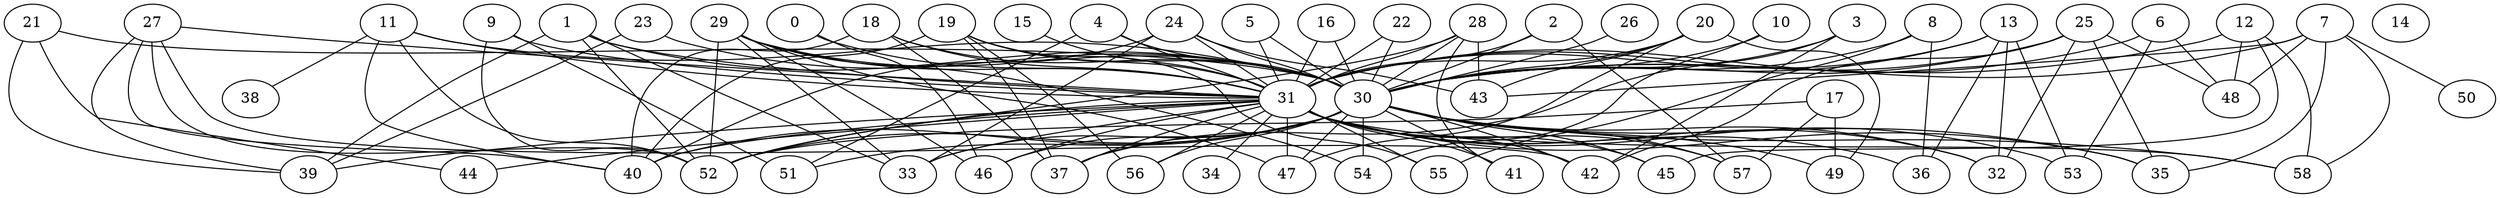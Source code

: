 graph G {
0;
0 -- 46;
0 -- 31;
1;
1 -- 30;
1 -- 31;
1 -- 33;
1 -- 39;
1 -- 52;
2;
2 -- 30;
2 -- 31;
2 -- 57;
3;
3 -- 30;
3 -- 37;
3 -- 42;
4;
4 -- 31;
4 -- 30;
4 -- 51;
5;
5 -- 31;
5 -- 30;
6;
6 -- 53;
6 -- 48;
6 -- 31;
7;
7 -- 30;
7 -- 58;
7 -- 35;
7 -- 48;
7 -- 50;
7 -- 43;
8;
8 -- 55;
8 -- 30;
8 -- 36;
9;
9 -- 52;
9 -- 31;
9 -- 51;
10;
10 -- 54;
10 -- 30;
11;
11 -- 31;
11 -- 40;
11 -- 30;
11 -- 52;
11 -- 38;
12;
12 -- 48;
12 -- 30;
12 -- 45;
12 -- 58;
13;
13 -- 36;
13 -- 53;
13 -- 30;
13 -- 32;
13 -- 31;
14;
15;
15 -- 31;
16;
16 -- 30;
16 -- 31;
17;
17 -- 49;
17 -- 57;
17 -- 52;
18;
18 -- 30;
18 -- 37;
18 -- 31;
18 -- 40;
19;
19 -- 56;
19 -- 31;
19 -- 30;
19 -- 37;
19 -- 55;
19 -- 40;
20;
20 -- 31;
20 -- 47;
20 -- 43;
20 -- 30;
20 -- 49;
21;
21 -- 39;
21 -- 30;
21 -- 44;
22;
22 -- 31;
22 -- 30;
23;
23 -- 30;
23 -- 39;
24;
24 -- 30;
24 -- 33;
24 -- 40;
24 -- 43;
24 -- 31;
25;
25 -- 35;
25 -- 48;
25 -- 31;
25 -- 30;
25 -- 42;
25 -- 32;
26;
26 -- 30;
27;
27 -- 31;
27 -- 42;
27 -- 52;
27 -- 39;
27 -- 40;
28;
28 -- 43;
28 -- 30;
28 -- 31;
28 -- 52;
28 -- 41;
29;
29 -- 54;
29 -- 52;
29 -- 31;
29 -- 46;
29 -- 30;
29 -- 33;
29 -- 47;
30;
30 -- 41;
30 -- 40;
30 -- 52;
30 -- 32;
30 -- 45;
30 -- 56;
30 -- 33;
30 -- 58;
30 -- 35;
30 -- 46;
30 -- 42;
30 -- 57;
30 -- 37;
30 -- 51;
30 -- 54;
30 -- 47;
30 -- 49;
31;
31 -- 39;
31 -- 46;
31 -- 41;
31 -- 57;
31 -- 47;
31 -- 36;
31 -- 33;
31 -- 35;
31 -- 52;
31 -- 58;
31 -- 37;
31 -- 56;
31 -- 44;
31 -- 42;
31 -- 40;
31 -- 32;
31 -- 55;
31 -- 34;
31 -- 53;
31 -- 45;
32;
33;
34;
35;
36;
37;
38;
39;
40;
41;
42;
43;
44;
45;
46;
47;
48;
49;
50;
51;
52;
53;
54;
55;
56;
57;
58;
}